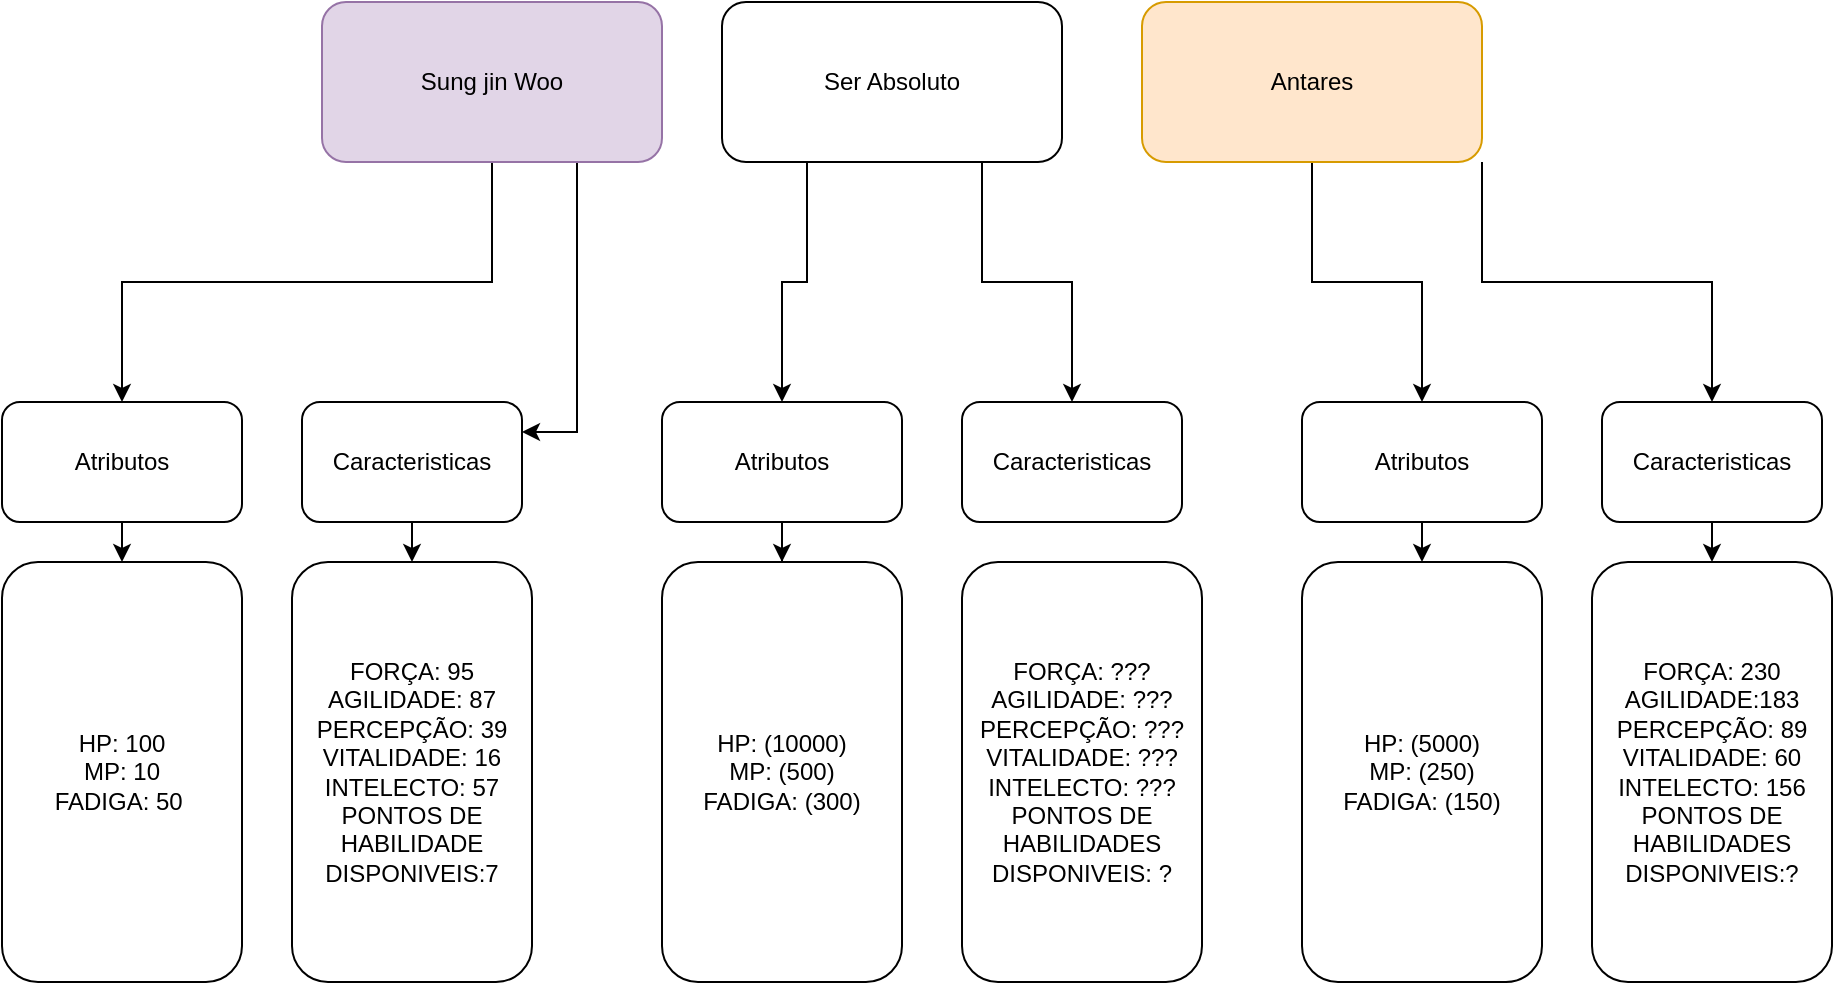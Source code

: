 <mxfile version="26.1.2">
  <diagram name="Página-1" id="urwR7elvmIBYC7lSt16k">
    <mxGraphModel dx="978" dy="511" grid="1" gridSize="10" guides="1" tooltips="1" connect="1" arrows="1" fold="1" page="1" pageScale="1" pageWidth="827" pageHeight="1169" math="0" shadow="0">
      <root>
        <mxCell id="0" />
        <mxCell id="1" parent="0" />
        <mxCell id="Bf3SNy6qPXYhZN4DVAe--18" style="edgeStyle=orthogonalEdgeStyle;rounded=0;orthogonalLoop=1;jettySize=auto;html=1;exitX=0.5;exitY=1;exitDx=0;exitDy=0;entryX=0.5;entryY=0;entryDx=0;entryDy=0;" edge="1" parent="1" source="Bf3SNy6qPXYhZN4DVAe--1" target="Bf3SNy6qPXYhZN4DVAe--4">
          <mxGeometry relative="1" as="geometry">
            <Array as="points">
              <mxPoint x="245" y="190" />
              <mxPoint x="60" y="190" />
            </Array>
          </mxGeometry>
        </mxCell>
        <mxCell id="Bf3SNy6qPXYhZN4DVAe--20" style="edgeStyle=orthogonalEdgeStyle;rounded=0;orthogonalLoop=1;jettySize=auto;html=1;exitX=0.75;exitY=1;exitDx=0;exitDy=0;entryX=1;entryY=0.25;entryDx=0;entryDy=0;" edge="1" parent="1" source="Bf3SNy6qPXYhZN4DVAe--1" target="Bf3SNy6qPXYhZN4DVAe--5">
          <mxGeometry relative="1" as="geometry" />
        </mxCell>
        <mxCell id="Bf3SNy6qPXYhZN4DVAe--1" value="Sung jin Woo" style="rounded=1;whiteSpace=wrap;html=1;fillColor=#e1d5e7;strokeColor=#9673a6;" vertex="1" parent="1">
          <mxGeometry x="160" y="50" width="170" height="80" as="geometry" />
        </mxCell>
        <mxCell id="Bf3SNy6qPXYhZN4DVAe--22" style="edgeStyle=orthogonalEdgeStyle;rounded=0;orthogonalLoop=1;jettySize=auto;html=1;exitX=0.25;exitY=1;exitDx=0;exitDy=0;" edge="1" parent="1" source="Bf3SNy6qPXYhZN4DVAe--2" target="Bf3SNy6qPXYhZN4DVAe--7">
          <mxGeometry relative="1" as="geometry" />
        </mxCell>
        <mxCell id="Bf3SNy6qPXYhZN4DVAe--23" style="edgeStyle=orthogonalEdgeStyle;rounded=0;orthogonalLoop=1;jettySize=auto;html=1;exitX=0.5;exitY=1;exitDx=0;exitDy=0;entryX=0.5;entryY=0;entryDx=0;entryDy=0;" edge="1" parent="1" source="Bf3SNy6qPXYhZN4DVAe--2" target="Bf3SNy6qPXYhZN4DVAe--8">
          <mxGeometry relative="1" as="geometry">
            <Array as="points">
              <mxPoint x="490" y="130" />
              <mxPoint x="490" y="190" />
              <mxPoint x="535" y="190" />
            </Array>
          </mxGeometry>
        </mxCell>
        <mxCell id="Bf3SNy6qPXYhZN4DVAe--2" value="Ser Absoluto" style="rounded=1;whiteSpace=wrap;html=1;" vertex="1" parent="1">
          <mxGeometry x="360" y="50" width="170" height="80" as="geometry" />
        </mxCell>
        <mxCell id="Bf3SNy6qPXYhZN4DVAe--26" style="edgeStyle=orthogonalEdgeStyle;rounded=0;orthogonalLoop=1;jettySize=auto;html=1;exitX=0.5;exitY=1;exitDx=0;exitDy=0;entryX=0.5;entryY=0;entryDx=0;entryDy=0;" edge="1" parent="1" source="Bf3SNy6qPXYhZN4DVAe--3" target="Bf3SNy6qPXYhZN4DVAe--9">
          <mxGeometry relative="1" as="geometry" />
        </mxCell>
        <mxCell id="Bf3SNy6qPXYhZN4DVAe--27" style="edgeStyle=orthogonalEdgeStyle;rounded=0;orthogonalLoop=1;jettySize=auto;html=1;exitX=1;exitY=1;exitDx=0;exitDy=0;entryX=0.5;entryY=0;entryDx=0;entryDy=0;" edge="1" parent="1" source="Bf3SNy6qPXYhZN4DVAe--3" target="Bf3SNy6qPXYhZN4DVAe--10">
          <mxGeometry relative="1" as="geometry" />
        </mxCell>
        <mxCell id="Bf3SNy6qPXYhZN4DVAe--3" value="Antares" style="rounded=1;whiteSpace=wrap;html=1;fillColor=#ffe6cc;strokeColor=#d79b00;" vertex="1" parent="1">
          <mxGeometry x="570" y="50" width="170" height="80" as="geometry" />
        </mxCell>
        <mxCell id="Bf3SNy6qPXYhZN4DVAe--19" style="edgeStyle=orthogonalEdgeStyle;rounded=0;orthogonalLoop=1;jettySize=auto;html=1;exitX=0.5;exitY=1;exitDx=0;exitDy=0;entryX=0.5;entryY=0;entryDx=0;entryDy=0;" edge="1" parent="1" source="Bf3SNy6qPXYhZN4DVAe--4" target="Bf3SNy6qPXYhZN4DVAe--11">
          <mxGeometry relative="1" as="geometry" />
        </mxCell>
        <mxCell id="Bf3SNy6qPXYhZN4DVAe--4" value="Atributos" style="rounded=1;whiteSpace=wrap;html=1;" vertex="1" parent="1">
          <mxGeometry y="250" width="120" height="60" as="geometry" />
        </mxCell>
        <mxCell id="Bf3SNy6qPXYhZN4DVAe--21" style="edgeStyle=orthogonalEdgeStyle;rounded=0;orthogonalLoop=1;jettySize=auto;html=1;exitX=0.5;exitY=1;exitDx=0;exitDy=0;entryX=0.5;entryY=0;entryDx=0;entryDy=0;" edge="1" parent="1" source="Bf3SNy6qPXYhZN4DVAe--5" target="Bf3SNy6qPXYhZN4DVAe--15">
          <mxGeometry relative="1" as="geometry" />
        </mxCell>
        <mxCell id="Bf3SNy6qPXYhZN4DVAe--5" value="Caracteristicas" style="rounded=1;whiteSpace=wrap;html=1;" vertex="1" parent="1">
          <mxGeometry x="150" y="250" width="110" height="60" as="geometry" />
        </mxCell>
        <mxCell id="Bf3SNy6qPXYhZN4DVAe--24" style="edgeStyle=orthogonalEdgeStyle;rounded=0;orthogonalLoop=1;jettySize=auto;html=1;exitX=0.5;exitY=1;exitDx=0;exitDy=0;" edge="1" parent="1" source="Bf3SNy6qPXYhZN4DVAe--7" target="Bf3SNy6qPXYhZN4DVAe--12">
          <mxGeometry relative="1" as="geometry" />
        </mxCell>
        <mxCell id="Bf3SNy6qPXYhZN4DVAe--7" value="Atributos" style="rounded=1;whiteSpace=wrap;html=1;" vertex="1" parent="1">
          <mxGeometry x="330" y="250" width="120" height="60" as="geometry" />
        </mxCell>
        <mxCell id="Bf3SNy6qPXYhZN4DVAe--8" value="Caracteristicas" style="rounded=1;whiteSpace=wrap;html=1;" vertex="1" parent="1">
          <mxGeometry x="480" y="250" width="110" height="60" as="geometry" />
        </mxCell>
        <mxCell id="Bf3SNy6qPXYhZN4DVAe--28" style="edgeStyle=orthogonalEdgeStyle;rounded=0;orthogonalLoop=1;jettySize=auto;html=1;exitX=0.5;exitY=1;exitDx=0;exitDy=0;entryX=0.5;entryY=0;entryDx=0;entryDy=0;" edge="1" parent="1" source="Bf3SNy6qPXYhZN4DVAe--9" target="Bf3SNy6qPXYhZN4DVAe--13">
          <mxGeometry relative="1" as="geometry" />
        </mxCell>
        <mxCell id="Bf3SNy6qPXYhZN4DVAe--9" value="Atributos" style="rounded=1;whiteSpace=wrap;html=1;" vertex="1" parent="1">
          <mxGeometry x="650" y="250" width="120" height="60" as="geometry" />
        </mxCell>
        <mxCell id="Bf3SNy6qPXYhZN4DVAe--29" style="edgeStyle=orthogonalEdgeStyle;rounded=0;orthogonalLoop=1;jettySize=auto;html=1;exitX=0.5;exitY=1;exitDx=0;exitDy=0;entryX=0.5;entryY=0;entryDx=0;entryDy=0;" edge="1" parent="1" source="Bf3SNy6qPXYhZN4DVAe--10" target="Bf3SNy6qPXYhZN4DVAe--14">
          <mxGeometry relative="1" as="geometry" />
        </mxCell>
        <mxCell id="Bf3SNy6qPXYhZN4DVAe--10" value="Caracteristicas" style="rounded=1;whiteSpace=wrap;html=1;" vertex="1" parent="1">
          <mxGeometry x="800" y="250" width="110" height="60" as="geometry" />
        </mxCell>
        <mxCell id="Bf3SNy6qPXYhZN4DVAe--11" value="HP: 100&lt;div&gt;MP: 10&lt;br&gt;FADIGA: 50&amp;nbsp;&lt;/div&gt;" style="rounded=1;whiteSpace=wrap;html=1;" vertex="1" parent="1">
          <mxGeometry y="330" width="120" height="210" as="geometry" />
        </mxCell>
        <mxCell id="Bf3SNy6qPXYhZN4DVAe--12" value="HP: (10000)&lt;div&gt;MP: (500)&lt;br&gt;FADIGA: (300)&lt;span style=&quot;color: rgba(0, 0, 0, 0); font-family: monospace; font-size: 0px; text-align: start; text-wrap-mode: nowrap; background-color: transparent;&quot;&gt;%3CmxGraphModel%3E%3Croot%3E%3CmxCell%20id%3D%220%22%2F%3E%3CmxCell%20id%3D%221%22%20parent%3D%220%22%2F%3E%3CmxCell%20id%3D%222%22%20value%3D%22Atributos%22%20style%3D%22rounded%3D1%3BwhiteSpace%3Dwrap%3Bhtml%3D1%3B%22%20vertex%3D%221%22%20parent%3D%221%22%3E%3CmxGeometry%20x%3D%22330%22%20y%3D%22250%22%20width%3D%22120%22%20height%3D%2260%22%20as%3D%22geometry%22%2F%3E%3C%2FmxCell%3E%3CmxCell%20id%3D%223%22%20value%3D%22Caracteristicas%22%20style%3D%22rounded%3D1%3BwhiteSpace%3Dwrap%3Bhtml%3D1%3B%22%20vertex%3D%221%22%20parent%3D%221%22%3E%3CmxGeometry%20x%3D%22480%22%20y%3D%22250%22%20width%3D%22110%22%20height%3D%2260%22%20as%3D%22geometry%22%2F%3E%3C%2FmxCell%3E%3C%2Froot%3E%3C%2FmxGraphModel%3E&lt;/span&gt;&lt;/div&gt;" style="rounded=1;whiteSpace=wrap;html=1;" vertex="1" parent="1">
          <mxGeometry x="330" y="330" width="120" height="210" as="geometry" />
        </mxCell>
        <mxCell id="Bf3SNy6qPXYhZN4DVAe--13" value="HP: (5000)&lt;div&gt;MP: (250)&lt;br&gt;FADIGA: (150)&lt;span style=&quot;color: rgba(0, 0, 0, 0); font-family: monospace; font-size: 0px; text-align: start; text-wrap-mode: nowrap; background-color: transparent;&quot;&gt;%3CmxGraphModel%3E%3Croot%3E%3CmxCell%20id%3D%220%22%2F%3E%3CmxCell%20id%3D%221%22%20parent%3D%220%22%2F%3E%3CmxCell%20id%3D%222%22%20value%3D%22Atributos%22%20style%3D%22rounded%3D1%3BwhiteSpace%3Dwrap%3Bhtml%3D1%3B%22%20vertex%3D%221%22%20parent%3D%221%22%3E%3CmxGeometry%20x%3D%22330%22%20y%3D%22250%22%20width%3D%22120%22%20height%3D%2260%22%20as%3D%22geometry%22%2F%3E%3C%2FmxCell%3E%3CmxCell%20id%3D%223%22%20value%3D%22Caracteristicas%22%20style%3D%22rounded%3D1%3BwhiteSpace%3Dwrap%3Bhtml%3D1%3B%22%20vertex%3D%221%22%20parent%3D%221%22%3E%3CmxGeometry%20x%3D%22480%22%20y%3D%22250%22%20width%3D%22110%22%20height%3D%2260%22%20as%3D%22geometry%22%2F%3E%3C%2FmxCell%3E%3C%2Froot%3E%3C%2FmxGraphModel%3E&lt;/span&gt;&lt;/div&gt;" style="rounded=1;whiteSpace=wrap;html=1;" vertex="1" parent="1">
          <mxGeometry x="650" y="330" width="120" height="210" as="geometry" />
        </mxCell>
        <mxCell id="Bf3SNy6qPXYhZN4DVAe--14" value="FORÇA: 230&lt;br&gt;AGILIDADE:183&lt;br&gt;PERCEPÇÃO: 89&lt;br&gt;VITALIDADE: 60 INTELECTO: 156&lt;br&gt;PONTOS DE HABILIDADES DISPONIVEIS:?" style="rounded=1;whiteSpace=wrap;html=1;" vertex="1" parent="1">
          <mxGeometry x="795" y="330" width="120" height="210" as="geometry" />
        </mxCell>
        <mxCell id="Bf3SNy6qPXYhZN4DVAe--15" value="FORÇA: 95&lt;br&gt;AGILIDADE: 87&lt;br&gt;PERCEPÇÃO: 39&lt;br&gt;VITALIDADE: 16 INTELECTO: 57&lt;br&gt;PONTOS DE HABILIDADE DISPONIVEIS:7" style="rounded=1;whiteSpace=wrap;html=1;" vertex="1" parent="1">
          <mxGeometry x="145" y="330" width="120" height="210" as="geometry" />
        </mxCell>
        <mxCell id="Bf3SNy6qPXYhZN4DVAe--16" value="FORÇA: ???&lt;br&gt;AGILIDADE: ???&lt;br&gt;PERCEPÇÃO: ???&lt;br&gt;VITALIDADE: ??? INTELECTO: ???&lt;br&gt;PONTOS DE HABILIDADES DISPONIVEIS: ?" style="rounded=1;whiteSpace=wrap;html=1;" vertex="1" parent="1">
          <mxGeometry x="480" y="330" width="120" height="210" as="geometry" />
        </mxCell>
      </root>
    </mxGraphModel>
  </diagram>
</mxfile>
